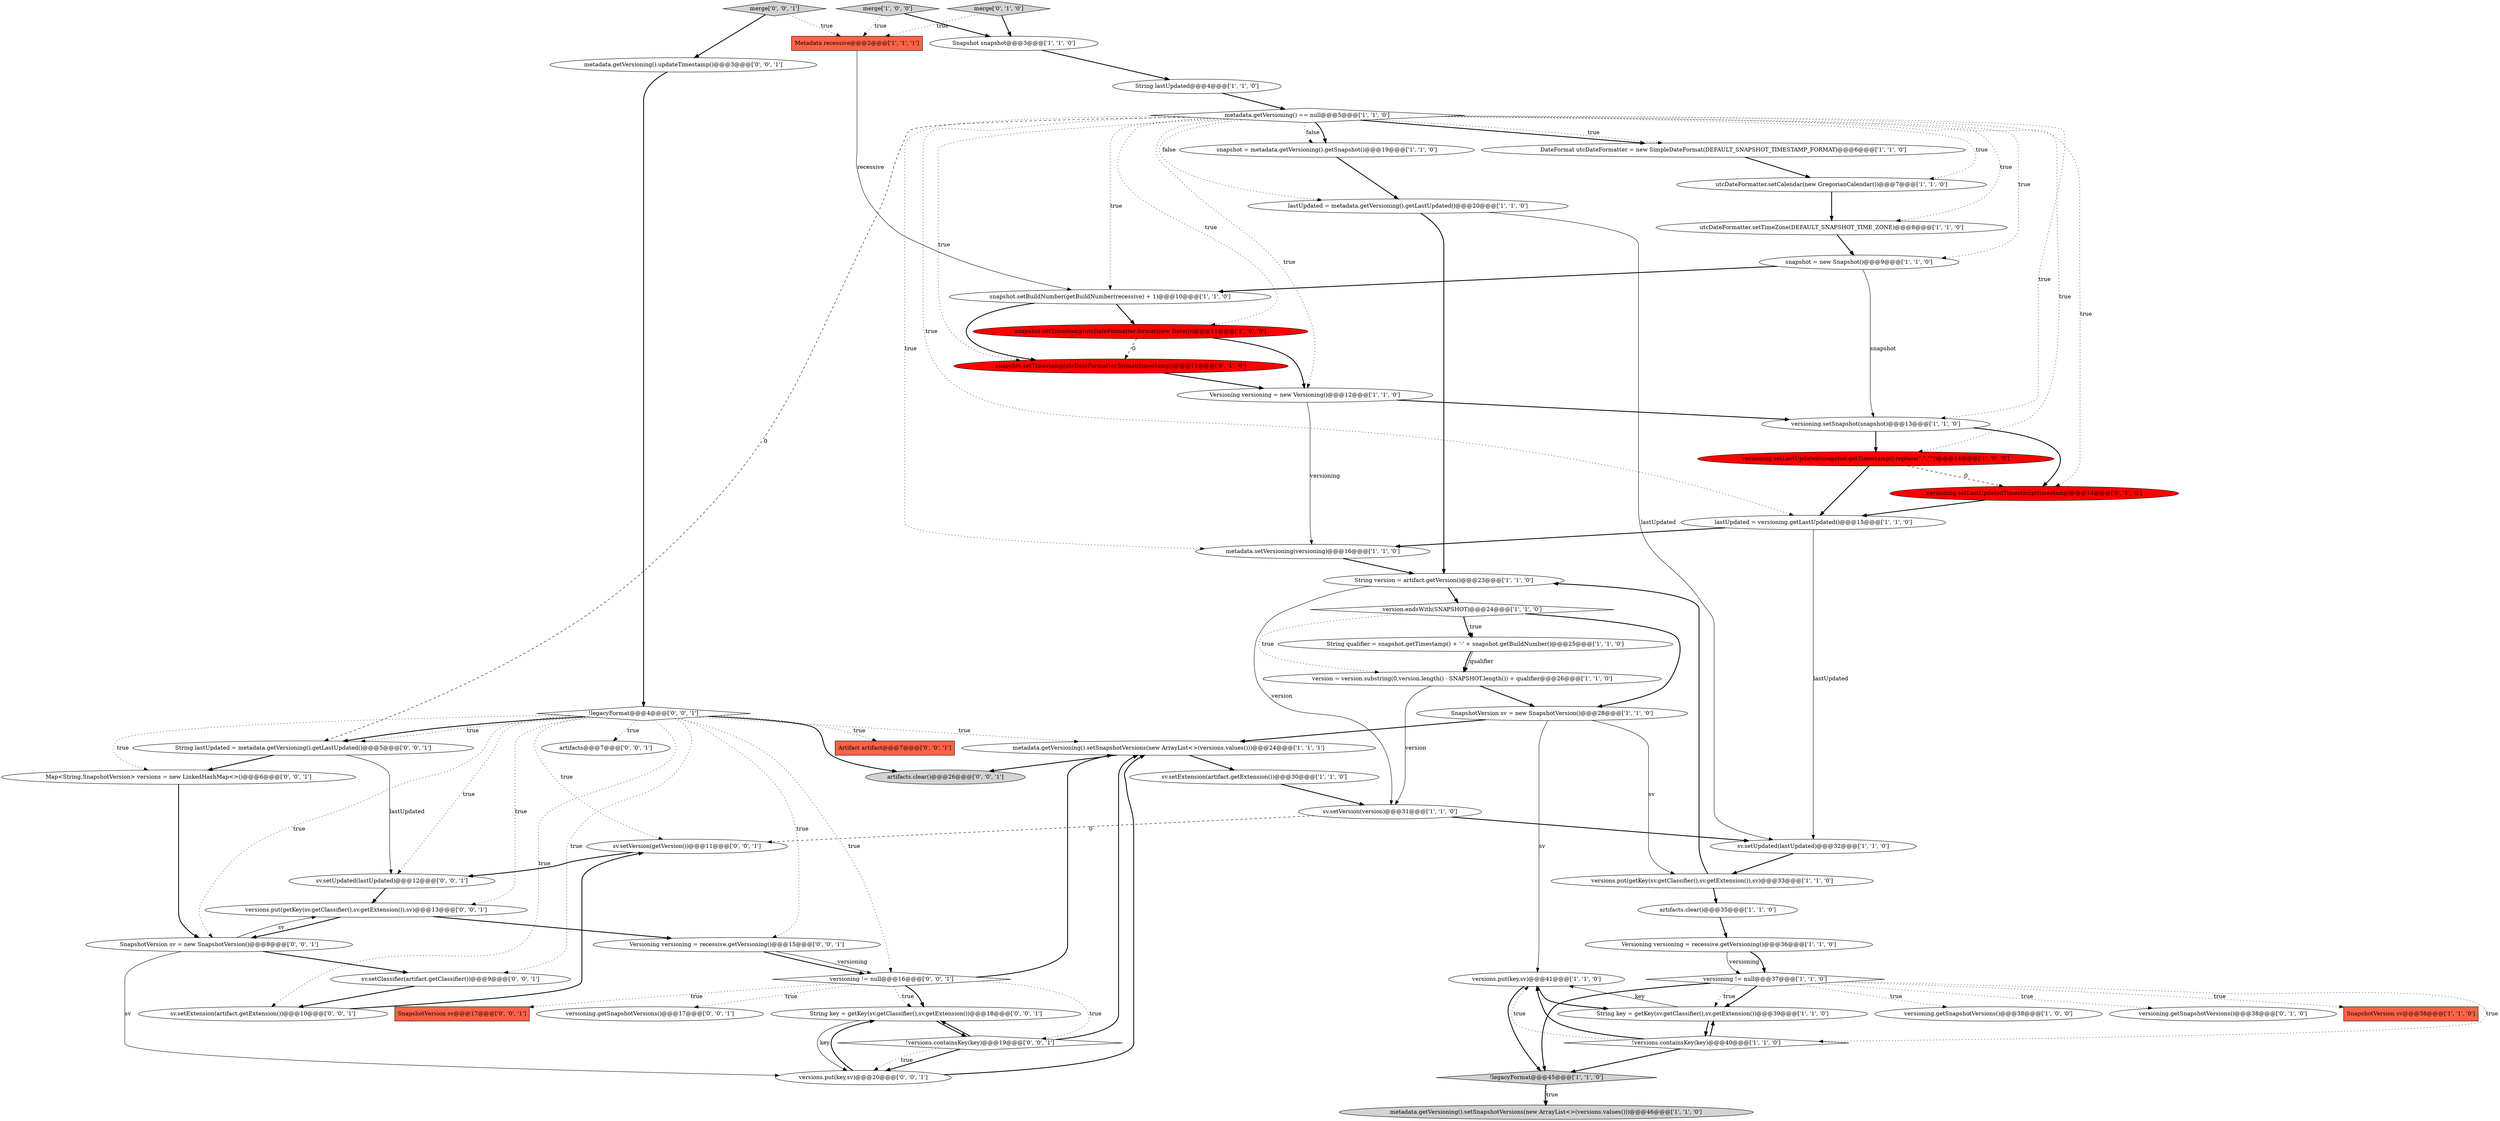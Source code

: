 digraph {
10 [style = filled, label = "metadata.setVersioning(versioning)@@@16@@@['1', '1', '0']", fillcolor = white, shape = ellipse image = "AAA0AAABBB1BBB"];
12 [style = filled, label = "String lastUpdated@@@4@@@['1', '1', '0']", fillcolor = white, shape = ellipse image = "AAA0AAABBB1BBB"];
23 [style = filled, label = "versions.put(key,sv)@@@41@@@['1', '1', '0']", fillcolor = white, shape = ellipse image = "AAA0AAABBB1BBB"];
60 [style = filled, label = "Versioning versioning = recessive.getVersioning()@@@15@@@['0', '0', '1']", fillcolor = white, shape = ellipse image = "AAA0AAABBB3BBB"];
21 [style = filled, label = "artifacts.clear()@@@35@@@['1', '1', '0']", fillcolor = white, shape = ellipse image = "AAA0AAABBB1BBB"];
53 [style = filled, label = "sv.setVersion(getVersion())@@@11@@@['0', '0', '1']", fillcolor = white, shape = ellipse image = "AAA0AAABBB3BBB"];
0 [style = filled, label = "SnapshotVersion sv = new SnapshotVersion()@@@28@@@['1', '1', '0']", fillcolor = white, shape = ellipse image = "AAA0AAABBB1BBB"];
55 [style = filled, label = "artifacts@@@7@@@['0', '0', '1']", fillcolor = white, shape = ellipse image = "AAA0AAABBB3BBB"];
58 [style = filled, label = "versioning != null@@@16@@@['0', '0', '1']", fillcolor = white, shape = diamond image = "AAA0AAABBB3BBB"];
17 [style = filled, label = "lastUpdated = versioning.getLastUpdated()@@@15@@@['1', '1', '0']", fillcolor = white, shape = ellipse image = "AAA0AAABBB1BBB"];
25 [style = filled, label = "versioning.setLastUpdated(snapshot.getTimestamp().replace(\".\",\"\"))@@@14@@@['1', '0', '0']", fillcolor = red, shape = ellipse image = "AAA1AAABBB1BBB"];
36 [style = filled, label = "String version = artifact.getVersion()@@@23@@@['1', '1', '0']", fillcolor = white, shape = ellipse image = "AAA0AAABBB1BBB"];
4 [style = filled, label = "version.endsWith(SNAPSHOT)@@@24@@@['1', '1', '0']", fillcolor = white, shape = diamond image = "AAA0AAABBB1BBB"];
24 [style = filled, label = "!versions.containsKey(key)@@@40@@@['1', '1', '0']", fillcolor = white, shape = diamond image = "AAA0AAABBB1BBB"];
50 [style = filled, label = "versions.put(key,sv)@@@20@@@['0', '0', '1']", fillcolor = white, shape = ellipse image = "AAA0AAABBB3BBB"];
16 [style = filled, label = "String qualifier = snapshot.getTimestamp() + '-' + snapshot.getBuildNumber()@@@25@@@['1', '1', '0']", fillcolor = white, shape = ellipse image = "AAA0AAABBB1BBB"];
13 [style = filled, label = "Versioning versioning = new Versioning()@@@12@@@['1', '1', '0']", fillcolor = white, shape = ellipse image = "AAA0AAABBB1BBB"];
11 [style = filled, label = "utcDateFormatter.setCalendar(new GregorianCalendar())@@@7@@@['1', '1', '0']", fillcolor = white, shape = ellipse image = "AAA0AAABBB1BBB"];
28 [style = filled, label = "Versioning versioning = recessive.getVersioning()@@@36@@@['1', '1', '0']", fillcolor = white, shape = ellipse image = "AAA0AAABBB1BBB"];
27 [style = filled, label = "lastUpdated = metadata.getVersioning().getLastUpdated()@@@20@@@['1', '1', '0']", fillcolor = white, shape = ellipse image = "AAA0AAABBB1BBB"];
1 [style = filled, label = "versioning.getSnapshotVersions()@@@38@@@['1', '0', '0']", fillcolor = white, shape = ellipse image = "AAA0AAABBB1BBB"];
37 [style = filled, label = "snapshot.setBuildNumber(getBuildNumber(recessive) + 1)@@@10@@@['1', '1', '0']", fillcolor = white, shape = ellipse image = "AAA0AAABBB1BBB"];
51 [style = filled, label = "sv.setExtension(artifact.getExtension())@@@10@@@['0', '0', '1']", fillcolor = white, shape = ellipse image = "AAA0AAABBB3BBB"];
56 [style = filled, label = "String key = getKey(sv.getClassifier(),sv.getExtension())@@@18@@@['0', '0', '1']", fillcolor = white, shape = ellipse image = "AAA0AAABBB3BBB"];
42 [style = filled, label = "sv.setUpdated(lastUpdated)@@@12@@@['0', '0', '1']", fillcolor = white, shape = ellipse image = "AAA0AAABBB3BBB"];
39 [style = filled, label = "versioning.getSnapshotVersions()@@@38@@@['0', '1', '0']", fillcolor = white, shape = ellipse image = "AAA0AAABBB2BBB"];
31 [style = filled, label = "snapshot.setTimestamp(utcDateFormatter.format(new Date()))@@@11@@@['1', '0', '0']", fillcolor = red, shape = ellipse image = "AAA1AAABBB1BBB"];
14 [style = filled, label = "Metadata recessive@@@2@@@['1', '1', '1']", fillcolor = tomato, shape = box image = "AAA0AAABBB1BBB"];
5 [style = filled, label = "sv.setVersion(version)@@@31@@@['1', '1', '0']", fillcolor = white, shape = ellipse image = "AAA0AAABBB1BBB"];
2 [style = filled, label = "Snapshot snapshot@@@3@@@['1', '1', '0']", fillcolor = white, shape = ellipse image = "AAA0AAABBB1BBB"];
6 [style = filled, label = "sv.setUpdated(lastUpdated)@@@32@@@['1', '1', '0']", fillcolor = white, shape = ellipse image = "AAA0AAABBB1BBB"];
49 [style = filled, label = "!legacyFormat@@@4@@@['0', '0', '1']", fillcolor = white, shape = diamond image = "AAA0AAABBB3BBB"];
46 [style = filled, label = "sv.setClassifier(artifact.getClassifier())@@@9@@@['0', '0', '1']", fillcolor = white, shape = ellipse image = "AAA0AAABBB3BBB"];
59 [style = filled, label = "merge['0', '0', '1']", fillcolor = lightgray, shape = diamond image = "AAA0AAABBB3BBB"];
30 [style = filled, label = "version = version.substring(0,version.length() - SNAPSHOT.length()) + qualifier@@@26@@@['1', '1', '0']", fillcolor = white, shape = ellipse image = "AAA0AAABBB1BBB"];
35 [style = filled, label = "sv.setExtension(artifact.getExtension())@@@30@@@['1', '1', '0']", fillcolor = white, shape = ellipse image = "AAA0AAABBB1BBB"];
61 [style = filled, label = "SnapshotVersion sv = new SnapshotVersion()@@@8@@@['0', '0', '1']", fillcolor = white, shape = ellipse image = "AAA0AAABBB3BBB"];
19 [style = filled, label = "merge['1', '0', '0']", fillcolor = lightgray, shape = diamond image = "AAA0AAABBB1BBB"];
34 [style = filled, label = "snapshot = new Snapshot()@@@9@@@['1', '1', '0']", fillcolor = white, shape = ellipse image = "AAA0AAABBB1BBB"];
22 [style = filled, label = "versioning.setSnapshot(snapshot)@@@13@@@['1', '1', '0']", fillcolor = white, shape = ellipse image = "AAA0AAABBB1BBB"];
3 [style = filled, label = "snapshot = metadata.getVersioning().getSnapshot()@@@19@@@['1', '1', '0']", fillcolor = white, shape = ellipse image = "AAA0AAABBB1BBB"];
52 [style = filled, label = "Artifact artifact@@@7@@@['0', '0', '1']", fillcolor = tomato, shape = box image = "AAA0AAABBB3BBB"];
32 [style = filled, label = "versioning != null@@@37@@@['1', '1', '0']", fillcolor = white, shape = diamond image = "AAA0AAABBB1BBB"];
20 [style = filled, label = "DateFormat utcDateFormatter = new SimpleDateFormat(DEFAULT_SNAPSHOT_TIMESTAMP_FORMAT)@@@6@@@['1', '1', '0']", fillcolor = white, shape = ellipse image = "AAA0AAABBB1BBB"];
15 [style = filled, label = "utcDateFormatter.setTimeZone(DEFAULT_SNAPSHOT_TIME_ZONE)@@@8@@@['1', '1', '0']", fillcolor = white, shape = ellipse image = "AAA0AAABBB1BBB"];
48 [style = filled, label = "metadata.getVersioning().updateTimestamp()@@@3@@@['0', '0', '1']", fillcolor = white, shape = ellipse image = "AAA0AAABBB3BBB"];
8 [style = filled, label = "metadata.getVersioning() == null@@@5@@@['1', '1', '0']", fillcolor = white, shape = diamond image = "AAA0AAABBB1BBB"];
40 [style = filled, label = "merge['0', '1', '0']", fillcolor = lightgray, shape = diamond image = "AAA0AAABBB2BBB"];
7 [style = filled, label = "metadata.getVersioning().setSnapshotVersions(new ArrayList<>(versions.values()))@@@46@@@['1', '1', '0']", fillcolor = lightgray, shape = ellipse image = "AAA0AAABBB1BBB"];
45 [style = filled, label = "String lastUpdated = metadata.getVersioning().getLastUpdated()@@@5@@@['0', '0', '1']", fillcolor = white, shape = ellipse image = "AAA0AAABBB3BBB"];
33 [style = filled, label = "SnapshotVersion sv@@@38@@@['1', '1', '0']", fillcolor = tomato, shape = box image = "AAA0AAABBB1BBB"];
54 [style = filled, label = "versions.put(getKey(sv.getClassifier(),sv.getExtension()),sv)@@@13@@@['0', '0', '1']", fillcolor = white, shape = ellipse image = "AAA0AAABBB3BBB"];
44 [style = filled, label = "versioning.getSnapshotVersions()@@@17@@@['0', '0', '1']", fillcolor = white, shape = ellipse image = "AAA0AAABBB3BBB"];
26 [style = filled, label = "String key = getKey(sv.getClassifier(),sv.getExtension())@@@39@@@['1', '1', '0']", fillcolor = white, shape = ellipse image = "AAA0AAABBB1BBB"];
47 [style = filled, label = "!versions.containsKey(key)@@@19@@@['0', '0', '1']", fillcolor = white, shape = diamond image = "AAA0AAABBB3BBB"];
29 [style = filled, label = "metadata.getVersioning().setSnapshotVersions(new ArrayList<>(versions.values()))@@@24@@@['1', '1', '1']", fillcolor = white, shape = ellipse image = "AAA0AAABBB1BBB"];
62 [style = filled, label = "Map<String,SnapshotVersion> versions = new LinkedHashMap<>()@@@6@@@['0', '0', '1']", fillcolor = white, shape = ellipse image = "AAA0AAABBB3BBB"];
43 [style = filled, label = "SnapshotVersion sv@@@17@@@['0', '0', '1']", fillcolor = tomato, shape = box image = "AAA0AAABBB3BBB"];
9 [style = filled, label = "versions.put(getKey(sv.getClassifier(),sv.getExtension()),sv)@@@33@@@['1', '1', '0']", fillcolor = white, shape = ellipse image = "AAA0AAABBB1BBB"];
57 [style = filled, label = "artifacts.clear()@@@26@@@['0', '0', '1']", fillcolor = lightgray, shape = ellipse image = "AAA0AAABBB3BBB"];
38 [style = filled, label = "snapshot.setTimestamp(utcDateFormatter.format(timestamp))@@@11@@@['0', '1', '0']", fillcolor = red, shape = ellipse image = "AAA1AAABBB2BBB"];
41 [style = filled, label = "versioning.setLastUpdatedTimestamp(timestamp)@@@14@@@['0', '1', '0']", fillcolor = red, shape = ellipse image = "AAA1AAABBB2BBB"];
18 [style = filled, label = "!legacyFormat@@@45@@@['1', '1', '0']", fillcolor = lightgray, shape = diamond image = "AAA0AAABBB1BBB"];
40->2 [style = bold, label=""];
49->62 [style = dotted, label="true"];
49->55 [style = dotted, label="true"];
62->61 [style = bold, label=""];
13->10 [style = solid, label="versioning"];
50->56 [style = bold, label=""];
51->53 [style = bold, label=""];
61->46 [style = bold, label=""];
0->9 [style = solid, label="sv"];
49->60 [style = dotted, label="true"];
30->5 [style = solid, label="version"];
8->37 [style = dotted, label="true"];
21->28 [style = bold, label=""];
56->47 [style = bold, label=""];
3->27 [style = bold, label=""];
4->30 [style = dotted, label="true"];
16->30 [style = solid, label="qualifier"];
46->51 [style = bold, label=""];
8->20 [style = bold, label=""];
37->31 [style = bold, label=""];
37->38 [style = bold, label=""];
45->62 [style = bold, label=""];
9->21 [style = bold, label=""];
8->22 [style = dotted, label="true"];
36->5 [style = solid, label="version"];
17->6 [style = solid, label="lastUpdated"];
8->20 [style = dotted, label="true"];
61->50 [style = solid, label="sv"];
13->22 [style = bold, label=""];
32->18 [style = bold, label=""];
4->16 [style = bold, label=""];
0->23 [style = solid, label="sv"];
8->31 [style = dotted, label="true"];
8->38 [style = dotted, label="true"];
50->29 [style = bold, label=""];
22->25 [style = bold, label=""];
48->49 [style = bold, label=""];
32->24 [style = dotted, label="true"];
15->34 [style = bold, label=""];
54->60 [style = bold, label=""];
49->54 [style = dotted, label="true"];
36->4 [style = bold, label=""];
8->17 [style = dotted, label="true"];
28->32 [style = solid, label="versioning"];
22->41 [style = bold, label=""];
49->53 [style = dotted, label="true"];
58->47 [style = dotted, label="true"];
0->29 [style = bold, label=""];
19->2 [style = bold, label=""];
26->24 [style = bold, label=""];
24->18 [style = bold, label=""];
32->26 [style = bold, label=""];
58->56 [style = bold, label=""];
8->34 [style = dotted, label="true"];
25->41 [style = dashed, label="0"];
4->0 [style = bold, label=""];
49->51 [style = dotted, label="true"];
8->27 [style = dotted, label="false"];
35->5 [style = bold, label=""];
31->38 [style = dashed, label="0"];
5->6 [style = bold, label=""];
29->35 [style = bold, label=""];
18->7 [style = bold, label=""];
54->61 [style = bold, label=""];
29->57 [style = bold, label=""];
59->48 [style = bold, label=""];
49->46 [style = dotted, label="true"];
27->6 [style = solid, label="lastUpdated"];
45->42 [style = solid, label="lastUpdated"];
17->10 [style = bold, label=""];
49->45 [style = bold, label=""];
8->25 [style = dotted, label="true"];
59->14 [style = dotted, label="true"];
49->29 [style = dotted, label="true"];
18->7 [style = dotted, label="true"];
47->56 [style = bold, label=""];
58->56 [style = dotted, label="true"];
31->13 [style = bold, label=""];
8->3 [style = bold, label=""];
53->42 [style = bold, label=""];
8->15 [style = dotted, label="true"];
8->41 [style = dotted, label="true"];
25->17 [style = bold, label=""];
47->50 [style = bold, label=""];
32->33 [style = dotted, label="true"];
49->42 [style = dotted, label="true"];
49->45 [style = dotted, label="true"];
28->32 [style = bold, label=""];
40->14 [style = dotted, label="true"];
60->58 [style = bold, label=""];
47->29 [style = bold, label=""];
24->26 [style = bold, label=""];
49->52 [style = dotted, label="true"];
61->54 [style = solid, label="sv"];
24->23 [style = dotted, label="true"];
12->8 [style = bold, label=""];
47->50 [style = dotted, label="true"];
16->30 [style = bold, label=""];
8->11 [style = dotted, label="true"];
30->0 [style = bold, label=""];
8->13 [style = dotted, label="true"];
32->1 [style = dotted, label="true"];
14->37 [style = solid, label="recessive"];
23->18 [style = bold, label=""];
49->61 [style = dotted, label="true"];
20->11 [style = bold, label=""];
24->23 [style = bold, label=""];
9->36 [style = bold, label=""];
19->14 [style = dotted, label="true"];
8->3 [style = dotted, label="false"];
27->36 [style = bold, label=""];
58->43 [style = dotted, label="true"];
56->50 [style = solid, label="key"];
32->39 [style = dotted, label="true"];
34->22 [style = solid, label="snapshot"];
23->26 [style = bold, label=""];
49->58 [style = dotted, label="true"];
26->23 [style = solid, label="key"];
8->10 [style = dotted, label="true"];
5->53 [style = dashed, label="0"];
2->12 [style = bold, label=""];
11->15 [style = bold, label=""];
10->36 [style = bold, label=""];
58->44 [style = dotted, label="true"];
41->17 [style = bold, label=""];
58->29 [style = bold, label=""];
34->37 [style = bold, label=""];
8->45 [style = dashed, label="0"];
60->58 [style = solid, label="versioning"];
32->26 [style = dotted, label="true"];
4->16 [style = dotted, label="true"];
6->9 [style = bold, label=""];
49->57 [style = bold, label=""];
42->54 [style = bold, label=""];
38->13 [style = bold, label=""];
}
